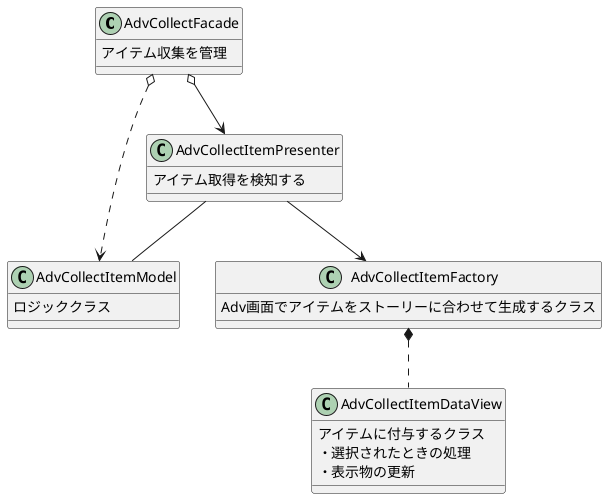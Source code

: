 @startuml ADVシステム

class AdvCollectFacade{
    アイテム収集を管理
}

class AdvCollectItemPresenter{
    アイテム取得を検知する
}

class AdvCollectItemModel{
    ロジッククラス
}

class AdvCollectItemFactory{
    Adv画面でアイテムをストーリーに合わせて生成するクラス
}

class AdvCollectItemDataView{
    アイテムに付与するクラス
    ・選択されたときの処理
    ・表示物の更新

}

AdvCollectFacade o--> AdvCollectItemPresenter
AdvCollectItemPresenter --> AdvCollectItemFactory
AdvCollectItemPresenter -- AdvCollectItemModel
AdvCollectFacade o..> AdvCollectItemModel
AdvCollectItemFactory *.. AdvCollectItemDataView

@enduml